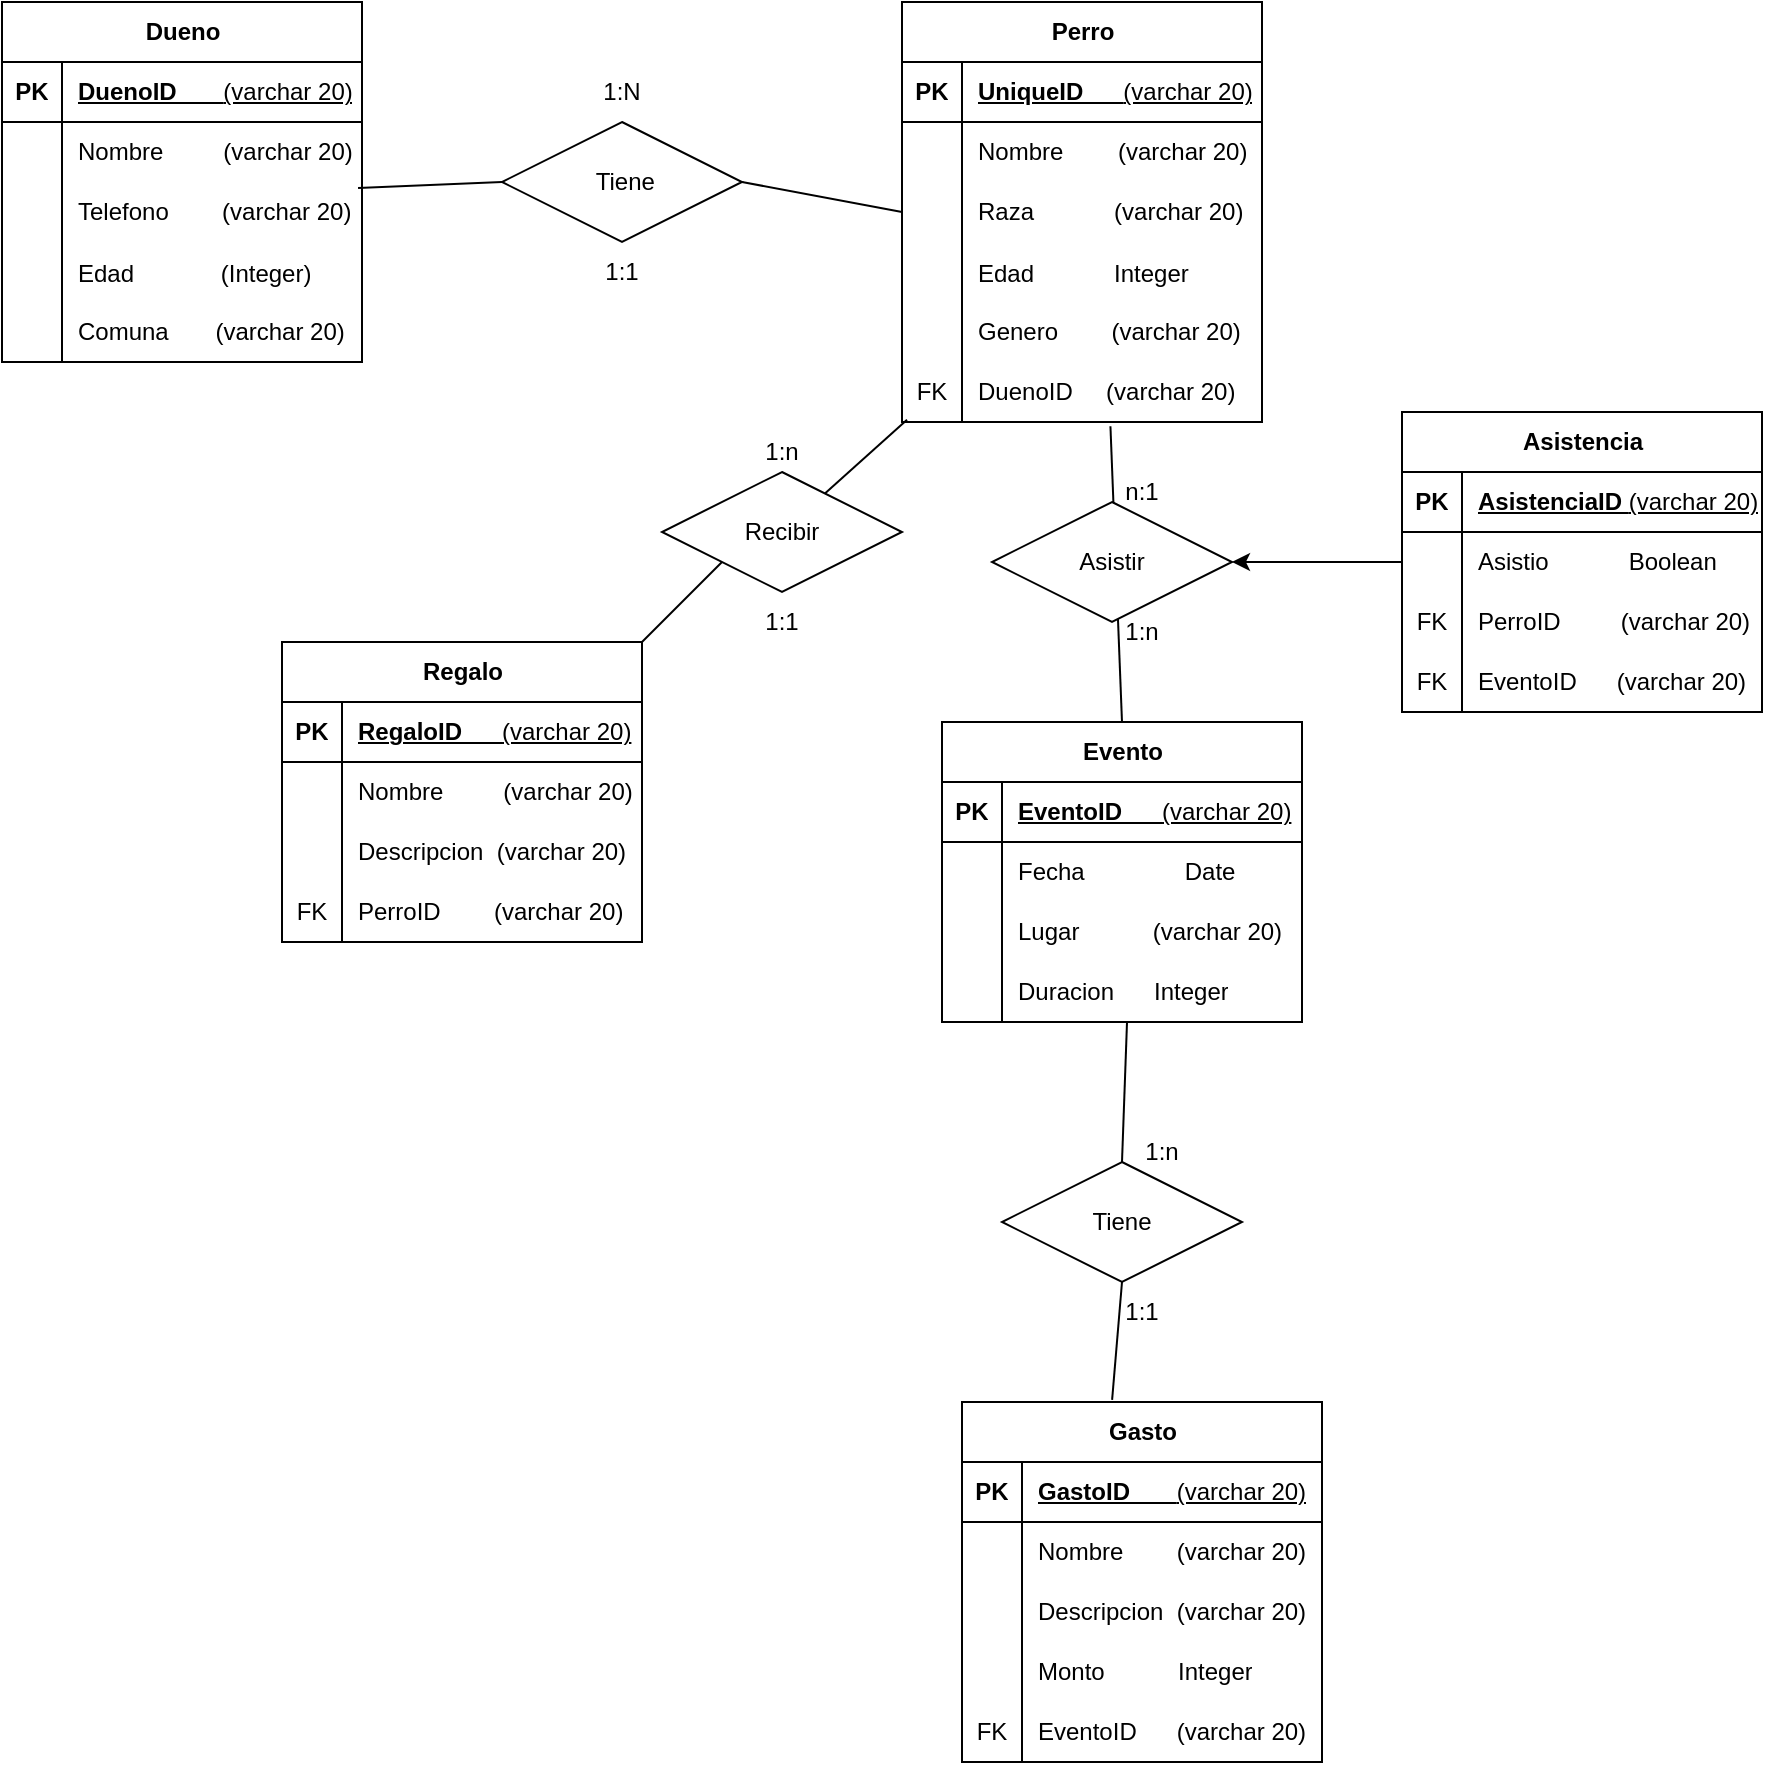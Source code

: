 <mxfile version="24.2.3" type="github">
  <diagram name="Página-1" id="rB29QYLs-iPgwsmp18JI">
    <mxGraphModel dx="1969" dy="878" grid="1" gridSize="10" guides="1" tooltips="1" connect="1" arrows="1" fold="1" page="1" pageScale="1" pageWidth="827" pageHeight="1169" math="0" shadow="0">
      <root>
        <mxCell id="0" />
        <mxCell id="1" parent="0" />
        <mxCell id="ByaUUT5esQGgXWr77BH_-1" value="Perro" style="shape=table;startSize=30;container=1;collapsible=1;childLayout=tableLayout;fixedRows=1;rowLines=0;fontStyle=1;align=center;resizeLast=1;html=1;" vertex="1" parent="1">
          <mxGeometry x="480" y="20" width="180" height="210" as="geometry" />
        </mxCell>
        <mxCell id="ByaUUT5esQGgXWr77BH_-2" value="" style="shape=tableRow;horizontal=0;startSize=0;swimlaneHead=0;swimlaneBody=0;fillColor=none;collapsible=0;dropTarget=0;points=[[0,0.5],[1,0.5]];portConstraint=eastwest;top=0;left=0;right=0;bottom=1;" vertex="1" parent="ByaUUT5esQGgXWr77BH_-1">
          <mxGeometry y="30" width="180" height="30" as="geometry" />
        </mxCell>
        <mxCell id="ByaUUT5esQGgXWr77BH_-3" value="PK" style="shape=partialRectangle;connectable=0;fillColor=none;top=0;left=0;bottom=0;right=0;fontStyle=1;overflow=hidden;whiteSpace=wrap;html=1;" vertex="1" parent="ByaUUT5esQGgXWr77BH_-2">
          <mxGeometry width="30" height="30" as="geometry">
            <mxRectangle width="30" height="30" as="alternateBounds" />
          </mxGeometry>
        </mxCell>
        <mxCell id="ByaUUT5esQGgXWr77BH_-4" value="UniqueID&amp;nbsp; &amp;nbsp; &amp;nbsp;&amp;nbsp;&lt;span style=&quot;font-weight: 400;&quot;&gt;(varchar 20)&lt;/span&gt;" style="shape=partialRectangle;connectable=0;fillColor=none;top=0;left=0;bottom=0;right=0;align=left;spacingLeft=6;fontStyle=5;overflow=hidden;whiteSpace=wrap;html=1;" vertex="1" parent="ByaUUT5esQGgXWr77BH_-2">
          <mxGeometry x="30" width="150" height="30" as="geometry">
            <mxRectangle width="150" height="30" as="alternateBounds" />
          </mxGeometry>
        </mxCell>
        <mxCell id="ByaUUT5esQGgXWr77BH_-5" value="" style="shape=tableRow;horizontal=0;startSize=0;swimlaneHead=0;swimlaneBody=0;fillColor=none;collapsible=0;dropTarget=0;points=[[0,0.5],[1,0.5]];portConstraint=eastwest;top=0;left=0;right=0;bottom=0;" vertex="1" parent="ByaUUT5esQGgXWr77BH_-1">
          <mxGeometry y="60" width="180" height="30" as="geometry" />
        </mxCell>
        <mxCell id="ByaUUT5esQGgXWr77BH_-6" value="" style="shape=partialRectangle;connectable=0;fillColor=none;top=0;left=0;bottom=0;right=0;editable=1;overflow=hidden;whiteSpace=wrap;html=1;" vertex="1" parent="ByaUUT5esQGgXWr77BH_-5">
          <mxGeometry width="30" height="30" as="geometry">
            <mxRectangle width="30" height="30" as="alternateBounds" />
          </mxGeometry>
        </mxCell>
        <mxCell id="ByaUUT5esQGgXWr77BH_-7" value="Nombre&lt;span style=&quot;white-space: pre;&quot;&gt;&#x9;&lt;/span&gt;&amp;nbsp; &amp;nbsp; &amp;nbsp;(varchar 20)" style="shape=partialRectangle;connectable=0;fillColor=none;top=0;left=0;bottom=0;right=0;align=left;spacingLeft=6;overflow=hidden;whiteSpace=wrap;html=1;" vertex="1" parent="ByaUUT5esQGgXWr77BH_-5">
          <mxGeometry x="30" width="150" height="30" as="geometry">
            <mxRectangle width="150" height="30" as="alternateBounds" />
          </mxGeometry>
        </mxCell>
        <mxCell id="ByaUUT5esQGgXWr77BH_-8" value="" style="shape=tableRow;horizontal=0;startSize=0;swimlaneHead=0;swimlaneBody=0;fillColor=none;collapsible=0;dropTarget=0;points=[[0,0.5],[1,0.5]];portConstraint=eastwest;top=0;left=0;right=0;bottom=0;" vertex="1" parent="ByaUUT5esQGgXWr77BH_-1">
          <mxGeometry y="90" width="180" height="30" as="geometry" />
        </mxCell>
        <mxCell id="ByaUUT5esQGgXWr77BH_-9" value="" style="shape=partialRectangle;connectable=0;fillColor=none;top=0;left=0;bottom=0;right=0;editable=1;overflow=hidden;whiteSpace=wrap;html=1;" vertex="1" parent="ByaUUT5esQGgXWr77BH_-8">
          <mxGeometry width="30" height="30" as="geometry">
            <mxRectangle width="30" height="30" as="alternateBounds" />
          </mxGeometry>
        </mxCell>
        <mxCell id="ByaUUT5esQGgXWr77BH_-10" value="Raza&amp;nbsp; &amp;nbsp; &amp;nbsp; &amp;nbsp; &amp;nbsp; &amp;nbsp; (varchar 20)" style="shape=partialRectangle;connectable=0;fillColor=none;top=0;left=0;bottom=0;right=0;align=left;spacingLeft=6;overflow=hidden;whiteSpace=wrap;html=1;" vertex="1" parent="ByaUUT5esQGgXWr77BH_-8">
          <mxGeometry x="30" width="150" height="30" as="geometry">
            <mxRectangle width="150" height="30" as="alternateBounds" />
          </mxGeometry>
        </mxCell>
        <mxCell id="ByaUUT5esQGgXWr77BH_-18" value="" style="shape=tableRow;horizontal=0;startSize=0;swimlaneHead=0;swimlaneBody=0;fillColor=none;collapsible=0;dropTarget=0;points=[[0,0.5],[1,0.5]];portConstraint=eastwest;top=0;left=0;right=0;bottom=0;" vertex="1" parent="ByaUUT5esQGgXWr77BH_-1">
          <mxGeometry y="120" width="180" height="30" as="geometry" />
        </mxCell>
        <mxCell id="ByaUUT5esQGgXWr77BH_-19" value="" style="shape=partialRectangle;connectable=0;fillColor=none;top=0;left=0;bottom=0;right=0;editable=1;overflow=hidden;" vertex="1" parent="ByaUUT5esQGgXWr77BH_-18">
          <mxGeometry width="30" height="30" as="geometry">
            <mxRectangle width="30" height="30" as="alternateBounds" />
          </mxGeometry>
        </mxCell>
        <mxCell id="ByaUUT5esQGgXWr77BH_-20" value="Edad            Integer" style="shape=partialRectangle;connectable=0;fillColor=none;top=0;left=0;bottom=0;right=0;align=left;spacingLeft=6;overflow=hidden;" vertex="1" parent="ByaUUT5esQGgXWr77BH_-18">
          <mxGeometry x="30" width="150" height="30" as="geometry">
            <mxRectangle width="150" height="30" as="alternateBounds" />
          </mxGeometry>
        </mxCell>
        <mxCell id="ByaUUT5esQGgXWr77BH_-11" value="" style="shape=tableRow;horizontal=0;startSize=0;swimlaneHead=0;swimlaneBody=0;fillColor=none;collapsible=0;dropTarget=0;points=[[0,0.5],[1,0.5]];portConstraint=eastwest;top=0;left=0;right=0;bottom=0;" vertex="1" parent="ByaUUT5esQGgXWr77BH_-1">
          <mxGeometry y="150" width="180" height="30" as="geometry" />
        </mxCell>
        <mxCell id="ByaUUT5esQGgXWr77BH_-12" value="" style="shape=partialRectangle;connectable=0;fillColor=none;top=0;left=0;bottom=0;right=0;editable=1;overflow=hidden;whiteSpace=wrap;html=1;" vertex="1" parent="ByaUUT5esQGgXWr77BH_-11">
          <mxGeometry width="30" height="30" as="geometry">
            <mxRectangle width="30" height="30" as="alternateBounds" />
          </mxGeometry>
        </mxCell>
        <mxCell id="ByaUUT5esQGgXWr77BH_-13" value="Genero&amp;nbsp; &amp;nbsp; &amp;nbsp; &amp;nbsp; (varchar 20)" style="shape=partialRectangle;connectable=0;fillColor=none;top=0;left=0;bottom=0;right=0;align=left;spacingLeft=6;overflow=hidden;whiteSpace=wrap;html=1;" vertex="1" parent="ByaUUT5esQGgXWr77BH_-11">
          <mxGeometry x="30" width="150" height="30" as="geometry">
            <mxRectangle width="150" height="30" as="alternateBounds" />
          </mxGeometry>
        </mxCell>
        <mxCell id="ByaUUT5esQGgXWr77BH_-22" value="" style="shape=tableRow;horizontal=0;startSize=0;swimlaneHead=0;swimlaneBody=0;fillColor=none;collapsible=0;dropTarget=0;points=[[0,0.5],[1,0.5]];portConstraint=eastwest;top=0;left=0;right=0;bottom=0;" vertex="1" parent="ByaUUT5esQGgXWr77BH_-1">
          <mxGeometry y="180" width="180" height="30" as="geometry" />
        </mxCell>
        <mxCell id="ByaUUT5esQGgXWr77BH_-23" value="FK" style="shape=partialRectangle;connectable=0;fillColor=none;top=0;left=0;bottom=0;right=0;fontStyle=0;overflow=hidden;whiteSpace=wrap;html=1;" vertex="1" parent="ByaUUT5esQGgXWr77BH_-22">
          <mxGeometry width="30" height="30" as="geometry">
            <mxRectangle width="30" height="30" as="alternateBounds" />
          </mxGeometry>
        </mxCell>
        <mxCell id="ByaUUT5esQGgXWr77BH_-24" value="DuenoID&amp;nbsp; &amp;nbsp; &amp;nbsp;(varchar 20)" style="shape=partialRectangle;connectable=0;fillColor=none;top=0;left=0;bottom=0;right=0;align=left;spacingLeft=6;fontStyle=0;overflow=hidden;whiteSpace=wrap;html=1;" vertex="1" parent="ByaUUT5esQGgXWr77BH_-22">
          <mxGeometry x="30" width="150" height="30" as="geometry">
            <mxRectangle width="150" height="30" as="alternateBounds" />
          </mxGeometry>
        </mxCell>
        <mxCell id="ByaUUT5esQGgXWr77BH_-14" value="" style="shape=tableRow;horizontal=0;startSize=0;swimlaneHead=0;swimlaneBody=0;fillColor=none;collapsible=0;dropTarget=0;points=[[0,0.5],[1,0.5]];portConstraint=eastwest;top=0;left=0;right=0;bottom=0;" vertex="1" parent="1">
          <mxGeometry x="50" y="200" width="180" height="30" as="geometry" />
        </mxCell>
        <mxCell id="ByaUUT5esQGgXWr77BH_-15" value="" style="shape=partialRectangle;connectable=0;fillColor=none;top=0;left=0;bottom=0;right=0;editable=1;overflow=hidden;whiteSpace=wrap;html=1;" vertex="1" parent="ByaUUT5esQGgXWr77BH_-14">
          <mxGeometry width="30" height="30" as="geometry">
            <mxRectangle width="30" height="30" as="alternateBounds" />
          </mxGeometry>
        </mxCell>
        <mxCell id="ByaUUT5esQGgXWr77BH_-25" value="Dueno" style="shape=table;startSize=30;container=1;collapsible=1;childLayout=tableLayout;fixedRows=1;rowLines=0;fontStyle=1;align=center;resizeLast=1;html=1;" vertex="1" parent="1">
          <mxGeometry x="30" y="20" width="180" height="180" as="geometry" />
        </mxCell>
        <mxCell id="ByaUUT5esQGgXWr77BH_-26" value="" style="shape=tableRow;horizontal=0;startSize=0;swimlaneHead=0;swimlaneBody=0;fillColor=none;collapsible=0;dropTarget=0;points=[[0,0.5],[1,0.5]];portConstraint=eastwest;top=0;left=0;right=0;bottom=1;" vertex="1" parent="ByaUUT5esQGgXWr77BH_-25">
          <mxGeometry y="30" width="180" height="30" as="geometry" />
        </mxCell>
        <mxCell id="ByaUUT5esQGgXWr77BH_-27" value="PK" style="shape=partialRectangle;connectable=0;fillColor=none;top=0;left=0;bottom=0;right=0;fontStyle=1;overflow=hidden;whiteSpace=wrap;html=1;" vertex="1" parent="ByaUUT5esQGgXWr77BH_-26">
          <mxGeometry width="30" height="30" as="geometry">
            <mxRectangle width="30" height="30" as="alternateBounds" />
          </mxGeometry>
        </mxCell>
        <mxCell id="ByaUUT5esQGgXWr77BH_-28" value="DuenoID&amp;nbsp; &amp;nbsp; &amp;nbsp; &amp;nbsp;&lt;span style=&quot;font-weight: 400;&quot;&gt;(varchar 20)&lt;/span&gt;" style="shape=partialRectangle;connectable=0;fillColor=none;top=0;left=0;bottom=0;right=0;align=left;spacingLeft=6;fontStyle=5;overflow=hidden;whiteSpace=wrap;html=1;" vertex="1" parent="ByaUUT5esQGgXWr77BH_-26">
          <mxGeometry x="30" width="150" height="30" as="geometry">
            <mxRectangle width="150" height="30" as="alternateBounds" />
          </mxGeometry>
        </mxCell>
        <mxCell id="ByaUUT5esQGgXWr77BH_-29" value="" style="shape=tableRow;horizontal=0;startSize=0;swimlaneHead=0;swimlaneBody=0;fillColor=none;collapsible=0;dropTarget=0;points=[[0,0.5],[1,0.5]];portConstraint=eastwest;top=0;left=0;right=0;bottom=0;" vertex="1" parent="ByaUUT5esQGgXWr77BH_-25">
          <mxGeometry y="60" width="180" height="30" as="geometry" />
        </mxCell>
        <mxCell id="ByaUUT5esQGgXWr77BH_-30" value="" style="shape=partialRectangle;connectable=0;fillColor=none;top=0;left=0;bottom=0;right=0;editable=1;overflow=hidden;whiteSpace=wrap;html=1;" vertex="1" parent="ByaUUT5esQGgXWr77BH_-29">
          <mxGeometry width="30" height="30" as="geometry">
            <mxRectangle width="30" height="30" as="alternateBounds" />
          </mxGeometry>
        </mxCell>
        <mxCell id="ByaUUT5esQGgXWr77BH_-31" value="Nombre&amp;nbsp; &amp;nbsp; &amp;nbsp; &amp;nbsp; &amp;nbsp;(varchar 20)" style="shape=partialRectangle;connectable=0;fillColor=none;top=0;left=0;bottom=0;right=0;align=left;spacingLeft=6;overflow=hidden;whiteSpace=wrap;html=1;" vertex="1" parent="ByaUUT5esQGgXWr77BH_-29">
          <mxGeometry x="30" width="150" height="30" as="geometry">
            <mxRectangle width="150" height="30" as="alternateBounds" />
          </mxGeometry>
        </mxCell>
        <mxCell id="ByaUUT5esQGgXWr77BH_-32" value="" style="shape=tableRow;horizontal=0;startSize=0;swimlaneHead=0;swimlaneBody=0;fillColor=none;collapsible=0;dropTarget=0;points=[[0,0.5],[1,0.5]];portConstraint=eastwest;top=0;left=0;right=0;bottom=0;" vertex="1" parent="ByaUUT5esQGgXWr77BH_-25">
          <mxGeometry y="90" width="180" height="30" as="geometry" />
        </mxCell>
        <mxCell id="ByaUUT5esQGgXWr77BH_-33" value="" style="shape=partialRectangle;connectable=0;fillColor=none;top=0;left=0;bottom=0;right=0;editable=1;overflow=hidden;whiteSpace=wrap;html=1;" vertex="1" parent="ByaUUT5esQGgXWr77BH_-32">
          <mxGeometry width="30" height="30" as="geometry">
            <mxRectangle width="30" height="30" as="alternateBounds" />
          </mxGeometry>
        </mxCell>
        <mxCell id="ByaUUT5esQGgXWr77BH_-34" value="Telefono&amp;nbsp; &amp;nbsp; &amp;nbsp; &amp;nbsp; (varchar 20)" style="shape=partialRectangle;connectable=0;fillColor=none;top=0;left=0;bottom=0;right=0;align=left;spacingLeft=6;overflow=hidden;whiteSpace=wrap;html=1;" vertex="1" parent="ByaUUT5esQGgXWr77BH_-32">
          <mxGeometry x="30" width="150" height="30" as="geometry">
            <mxRectangle width="150" height="30" as="alternateBounds" />
          </mxGeometry>
        </mxCell>
        <mxCell id="ByaUUT5esQGgXWr77BH_-38" value="" style="shape=tableRow;horizontal=0;startSize=0;swimlaneHead=0;swimlaneBody=0;fillColor=none;collapsible=0;dropTarget=0;points=[[0,0.5],[1,0.5]];portConstraint=eastwest;top=0;left=0;right=0;bottom=0;" vertex="1" parent="ByaUUT5esQGgXWr77BH_-25">
          <mxGeometry y="120" width="180" height="30" as="geometry" />
        </mxCell>
        <mxCell id="ByaUUT5esQGgXWr77BH_-39" value="" style="shape=partialRectangle;connectable=0;fillColor=none;top=0;left=0;bottom=0;right=0;editable=1;overflow=hidden;" vertex="1" parent="ByaUUT5esQGgXWr77BH_-38">
          <mxGeometry width="30" height="30" as="geometry">
            <mxRectangle width="30" height="30" as="alternateBounds" />
          </mxGeometry>
        </mxCell>
        <mxCell id="ByaUUT5esQGgXWr77BH_-40" value="Edad             (Integer)" style="shape=partialRectangle;connectable=0;fillColor=none;top=0;left=0;bottom=0;right=0;align=left;spacingLeft=6;overflow=hidden;" vertex="1" parent="ByaUUT5esQGgXWr77BH_-38">
          <mxGeometry x="30" width="150" height="30" as="geometry">
            <mxRectangle width="150" height="30" as="alternateBounds" />
          </mxGeometry>
        </mxCell>
        <mxCell id="ByaUUT5esQGgXWr77BH_-35" value="" style="shape=tableRow;horizontal=0;startSize=0;swimlaneHead=0;swimlaneBody=0;fillColor=none;collapsible=0;dropTarget=0;points=[[0,0.5],[1,0.5]];portConstraint=eastwest;top=0;left=0;right=0;bottom=0;" vertex="1" parent="ByaUUT5esQGgXWr77BH_-25">
          <mxGeometry y="150" width="180" height="30" as="geometry" />
        </mxCell>
        <mxCell id="ByaUUT5esQGgXWr77BH_-36" value="" style="shape=partialRectangle;connectable=0;fillColor=none;top=0;left=0;bottom=0;right=0;editable=1;overflow=hidden;whiteSpace=wrap;html=1;" vertex="1" parent="ByaUUT5esQGgXWr77BH_-35">
          <mxGeometry width="30" height="30" as="geometry">
            <mxRectangle width="30" height="30" as="alternateBounds" />
          </mxGeometry>
        </mxCell>
        <mxCell id="ByaUUT5esQGgXWr77BH_-37" value="Comuna&amp;nbsp; &amp;nbsp; &amp;nbsp; &amp;nbsp;(varchar 20)" style="shape=partialRectangle;connectable=0;fillColor=none;top=0;left=0;bottom=0;right=0;align=left;spacingLeft=6;overflow=hidden;whiteSpace=wrap;html=1;" vertex="1" parent="ByaUUT5esQGgXWr77BH_-35">
          <mxGeometry x="30" width="150" height="30" as="geometry">
            <mxRectangle width="150" height="30" as="alternateBounds" />
          </mxGeometry>
        </mxCell>
        <mxCell id="ByaUUT5esQGgXWr77BH_-122" style="edgeStyle=orthogonalEdgeStyle;rounded=0;orthogonalLoop=1;jettySize=auto;html=1;entryX=1;entryY=0.5;entryDx=0;entryDy=0;" edge="1" parent="1" source="ByaUUT5esQGgXWr77BH_-41" target="ByaUUT5esQGgXWr77BH_-119">
          <mxGeometry relative="1" as="geometry" />
        </mxCell>
        <mxCell id="ByaUUT5esQGgXWr77BH_-41" value="Asistencia" style="shape=table;startSize=30;container=1;collapsible=1;childLayout=tableLayout;fixedRows=1;rowLines=0;fontStyle=1;align=center;resizeLast=1;html=1;" vertex="1" parent="1">
          <mxGeometry x="730" y="225" width="180" height="150" as="geometry" />
        </mxCell>
        <mxCell id="ByaUUT5esQGgXWr77BH_-42" value="" style="shape=tableRow;horizontal=0;startSize=0;swimlaneHead=0;swimlaneBody=0;fillColor=none;collapsible=0;dropTarget=0;points=[[0,0.5],[1,0.5]];portConstraint=eastwest;top=0;left=0;right=0;bottom=1;" vertex="1" parent="ByaUUT5esQGgXWr77BH_-41">
          <mxGeometry y="30" width="180" height="30" as="geometry" />
        </mxCell>
        <mxCell id="ByaUUT5esQGgXWr77BH_-43" value="PK" style="shape=partialRectangle;connectable=0;fillColor=none;top=0;left=0;bottom=0;right=0;fontStyle=1;overflow=hidden;whiteSpace=wrap;html=1;" vertex="1" parent="ByaUUT5esQGgXWr77BH_-42">
          <mxGeometry width="30" height="30" as="geometry">
            <mxRectangle width="30" height="30" as="alternateBounds" />
          </mxGeometry>
        </mxCell>
        <mxCell id="ByaUUT5esQGgXWr77BH_-44" value="AsistenciaID&amp;nbsp;&lt;span style=&quot;font-weight: 400;&quot;&gt;(varchar 20)&lt;/span&gt;" style="shape=partialRectangle;connectable=0;fillColor=none;top=0;left=0;bottom=0;right=0;align=left;spacingLeft=6;fontStyle=5;overflow=hidden;whiteSpace=wrap;html=1;" vertex="1" parent="ByaUUT5esQGgXWr77BH_-42">
          <mxGeometry x="30" width="150" height="30" as="geometry">
            <mxRectangle width="150" height="30" as="alternateBounds" />
          </mxGeometry>
        </mxCell>
        <mxCell id="ByaUUT5esQGgXWr77BH_-45" value="" style="shape=tableRow;horizontal=0;startSize=0;swimlaneHead=0;swimlaneBody=0;fillColor=none;collapsible=0;dropTarget=0;points=[[0,0.5],[1,0.5]];portConstraint=eastwest;top=0;left=0;right=0;bottom=0;" vertex="1" parent="ByaUUT5esQGgXWr77BH_-41">
          <mxGeometry y="60" width="180" height="30" as="geometry" />
        </mxCell>
        <mxCell id="ByaUUT5esQGgXWr77BH_-46" value="" style="shape=partialRectangle;connectable=0;fillColor=none;top=0;left=0;bottom=0;right=0;editable=1;overflow=hidden;whiteSpace=wrap;html=1;" vertex="1" parent="ByaUUT5esQGgXWr77BH_-45">
          <mxGeometry width="30" height="30" as="geometry">
            <mxRectangle width="30" height="30" as="alternateBounds" />
          </mxGeometry>
        </mxCell>
        <mxCell id="ByaUUT5esQGgXWr77BH_-47" value="Asistio&amp;nbsp; &amp;nbsp; &amp;nbsp; &amp;nbsp; &amp;nbsp; &amp;nbsp; Boolean" style="shape=partialRectangle;connectable=0;fillColor=none;top=0;left=0;bottom=0;right=0;align=left;spacingLeft=6;overflow=hidden;whiteSpace=wrap;html=1;" vertex="1" parent="ByaUUT5esQGgXWr77BH_-45">
          <mxGeometry x="30" width="150" height="30" as="geometry">
            <mxRectangle width="150" height="30" as="alternateBounds" />
          </mxGeometry>
        </mxCell>
        <mxCell id="ByaUUT5esQGgXWr77BH_-54" value="" style="shape=tableRow;horizontal=0;startSize=0;swimlaneHead=0;swimlaneBody=0;fillColor=none;collapsible=0;dropTarget=0;points=[[0,0.5],[1,0.5]];portConstraint=eastwest;top=0;left=0;right=0;bottom=0;" vertex="1" parent="ByaUUT5esQGgXWr77BH_-41">
          <mxGeometry y="90" width="180" height="30" as="geometry" />
        </mxCell>
        <mxCell id="ByaUUT5esQGgXWr77BH_-55" value="FK" style="shape=partialRectangle;connectable=0;fillColor=none;top=0;left=0;bottom=0;right=0;fontStyle=0;overflow=hidden;whiteSpace=wrap;html=1;" vertex="1" parent="ByaUUT5esQGgXWr77BH_-54">
          <mxGeometry width="30" height="30" as="geometry">
            <mxRectangle width="30" height="30" as="alternateBounds" />
          </mxGeometry>
        </mxCell>
        <mxCell id="ByaUUT5esQGgXWr77BH_-56" value="PerroID&amp;nbsp; &amp;nbsp; &amp;nbsp; &amp;nbsp; &amp;nbsp;(varchar 20)" style="shape=partialRectangle;connectable=0;fillColor=none;top=0;left=0;bottom=0;right=0;align=left;spacingLeft=6;fontStyle=0;overflow=hidden;whiteSpace=wrap;html=1;" vertex="1" parent="ByaUUT5esQGgXWr77BH_-54">
          <mxGeometry x="30" width="150" height="30" as="geometry">
            <mxRectangle width="150" height="30" as="alternateBounds" />
          </mxGeometry>
        </mxCell>
        <mxCell id="ByaUUT5esQGgXWr77BH_-57" value="" style="shape=tableRow;horizontal=0;startSize=0;swimlaneHead=0;swimlaneBody=0;fillColor=none;collapsible=0;dropTarget=0;points=[[0,0.5],[1,0.5]];portConstraint=eastwest;top=0;left=0;right=0;bottom=0;" vertex="1" parent="ByaUUT5esQGgXWr77BH_-41">
          <mxGeometry y="120" width="180" height="30" as="geometry" />
        </mxCell>
        <mxCell id="ByaUUT5esQGgXWr77BH_-58" value="FK" style="shape=partialRectangle;connectable=0;fillColor=none;top=0;left=0;bottom=0;right=0;fontStyle=0;overflow=hidden;whiteSpace=wrap;html=1;" vertex="1" parent="ByaUUT5esQGgXWr77BH_-57">
          <mxGeometry width="30" height="30" as="geometry">
            <mxRectangle width="30" height="30" as="alternateBounds" />
          </mxGeometry>
        </mxCell>
        <mxCell id="ByaUUT5esQGgXWr77BH_-59" value="EventoID&amp;nbsp; &amp;nbsp; &amp;nbsp; (varchar 20)" style="shape=partialRectangle;connectable=0;fillColor=none;top=0;left=0;bottom=0;right=0;align=left;spacingLeft=6;fontStyle=0;overflow=hidden;whiteSpace=wrap;html=1;" vertex="1" parent="ByaUUT5esQGgXWr77BH_-57">
          <mxGeometry x="30" width="150" height="30" as="geometry">
            <mxRectangle width="150" height="30" as="alternateBounds" />
          </mxGeometry>
        </mxCell>
        <mxCell id="ByaUUT5esQGgXWr77BH_-60" value="Regalo" style="shape=table;startSize=30;container=1;collapsible=1;childLayout=tableLayout;fixedRows=1;rowLines=0;fontStyle=1;align=center;resizeLast=1;html=1;" vertex="1" parent="1">
          <mxGeometry x="170" y="340" width="180" height="150" as="geometry" />
        </mxCell>
        <mxCell id="ByaUUT5esQGgXWr77BH_-61" value="" style="shape=tableRow;horizontal=0;startSize=0;swimlaneHead=0;swimlaneBody=0;fillColor=none;collapsible=0;dropTarget=0;points=[[0,0.5],[1,0.5]];portConstraint=eastwest;top=0;left=0;right=0;bottom=1;" vertex="1" parent="ByaUUT5esQGgXWr77BH_-60">
          <mxGeometry y="30" width="180" height="30" as="geometry" />
        </mxCell>
        <mxCell id="ByaUUT5esQGgXWr77BH_-62" value="PK" style="shape=partialRectangle;connectable=0;fillColor=none;top=0;left=0;bottom=0;right=0;fontStyle=1;overflow=hidden;whiteSpace=wrap;html=1;" vertex="1" parent="ByaUUT5esQGgXWr77BH_-61">
          <mxGeometry width="30" height="30" as="geometry">
            <mxRectangle width="30" height="30" as="alternateBounds" />
          </mxGeometry>
        </mxCell>
        <mxCell id="ByaUUT5esQGgXWr77BH_-63" value="RegaloID&amp;nbsp; &amp;nbsp; &amp;nbsp; &lt;span style=&quot;font-weight: 400;&quot;&gt;(varchar 20)&lt;/span&gt;" style="shape=partialRectangle;connectable=0;fillColor=none;top=0;left=0;bottom=0;right=0;align=left;spacingLeft=6;fontStyle=5;overflow=hidden;whiteSpace=wrap;html=1;" vertex="1" parent="ByaUUT5esQGgXWr77BH_-61">
          <mxGeometry x="30" width="150" height="30" as="geometry">
            <mxRectangle width="150" height="30" as="alternateBounds" />
          </mxGeometry>
        </mxCell>
        <mxCell id="ByaUUT5esQGgXWr77BH_-64" value="" style="shape=tableRow;horizontal=0;startSize=0;swimlaneHead=0;swimlaneBody=0;fillColor=none;collapsible=0;dropTarget=0;points=[[0,0.5],[1,0.5]];portConstraint=eastwest;top=0;left=0;right=0;bottom=0;" vertex="1" parent="ByaUUT5esQGgXWr77BH_-60">
          <mxGeometry y="60" width="180" height="30" as="geometry" />
        </mxCell>
        <mxCell id="ByaUUT5esQGgXWr77BH_-65" value="" style="shape=partialRectangle;connectable=0;fillColor=none;top=0;left=0;bottom=0;right=0;editable=1;overflow=hidden;whiteSpace=wrap;html=1;" vertex="1" parent="ByaUUT5esQGgXWr77BH_-64">
          <mxGeometry width="30" height="30" as="geometry">
            <mxRectangle width="30" height="30" as="alternateBounds" />
          </mxGeometry>
        </mxCell>
        <mxCell id="ByaUUT5esQGgXWr77BH_-66" value="Nombre&amp;nbsp; &amp;nbsp; &amp;nbsp; &amp;nbsp; &amp;nbsp;(varchar 20)" style="shape=partialRectangle;connectable=0;fillColor=none;top=0;left=0;bottom=0;right=0;align=left;spacingLeft=6;overflow=hidden;whiteSpace=wrap;html=1;" vertex="1" parent="ByaUUT5esQGgXWr77BH_-64">
          <mxGeometry x="30" width="150" height="30" as="geometry">
            <mxRectangle width="150" height="30" as="alternateBounds" />
          </mxGeometry>
        </mxCell>
        <mxCell id="ByaUUT5esQGgXWr77BH_-67" value="" style="shape=tableRow;horizontal=0;startSize=0;swimlaneHead=0;swimlaneBody=0;fillColor=none;collapsible=0;dropTarget=0;points=[[0,0.5],[1,0.5]];portConstraint=eastwest;top=0;left=0;right=0;bottom=0;" vertex="1" parent="ByaUUT5esQGgXWr77BH_-60">
          <mxGeometry y="90" width="180" height="30" as="geometry" />
        </mxCell>
        <mxCell id="ByaUUT5esQGgXWr77BH_-68" value="" style="shape=partialRectangle;connectable=0;fillColor=none;top=0;left=0;bottom=0;right=0;editable=1;overflow=hidden;whiteSpace=wrap;html=1;" vertex="1" parent="ByaUUT5esQGgXWr77BH_-67">
          <mxGeometry width="30" height="30" as="geometry">
            <mxRectangle width="30" height="30" as="alternateBounds" />
          </mxGeometry>
        </mxCell>
        <mxCell id="ByaUUT5esQGgXWr77BH_-69" value="Descripcion&amp;nbsp; (varchar 20)" style="shape=partialRectangle;connectable=0;fillColor=none;top=0;left=0;bottom=0;right=0;align=left;spacingLeft=6;overflow=hidden;whiteSpace=wrap;html=1;" vertex="1" parent="ByaUUT5esQGgXWr77BH_-67">
          <mxGeometry x="30" width="150" height="30" as="geometry">
            <mxRectangle width="150" height="30" as="alternateBounds" />
          </mxGeometry>
        </mxCell>
        <mxCell id="ByaUUT5esQGgXWr77BH_-73" value="" style="shape=tableRow;horizontal=0;startSize=0;swimlaneHead=0;swimlaneBody=0;fillColor=none;collapsible=0;dropTarget=0;points=[[0,0.5],[1,0.5]];portConstraint=eastwest;top=0;left=0;right=0;bottom=0;" vertex="1" parent="ByaUUT5esQGgXWr77BH_-60">
          <mxGeometry y="120" width="180" height="30" as="geometry" />
        </mxCell>
        <mxCell id="ByaUUT5esQGgXWr77BH_-74" value="FK" style="shape=partialRectangle;connectable=0;fillColor=none;top=0;left=0;bottom=0;right=0;fontStyle=0;overflow=hidden;whiteSpace=wrap;html=1;" vertex="1" parent="ByaUUT5esQGgXWr77BH_-73">
          <mxGeometry width="30" height="30" as="geometry">
            <mxRectangle width="30" height="30" as="alternateBounds" />
          </mxGeometry>
        </mxCell>
        <mxCell id="ByaUUT5esQGgXWr77BH_-75" value="PerroID&amp;nbsp; &amp;nbsp; &amp;nbsp; &amp;nbsp; (varchar 20)" style="shape=partialRectangle;connectable=0;fillColor=none;top=0;left=0;bottom=0;right=0;align=left;spacingLeft=6;fontStyle=0;overflow=hidden;whiteSpace=wrap;html=1;" vertex="1" parent="ByaUUT5esQGgXWr77BH_-73">
          <mxGeometry x="30" width="150" height="30" as="geometry">
            <mxRectangle width="150" height="30" as="alternateBounds" />
          </mxGeometry>
        </mxCell>
        <mxCell id="ByaUUT5esQGgXWr77BH_-76" value="Gasto" style="shape=table;startSize=30;container=1;collapsible=1;childLayout=tableLayout;fixedRows=1;rowLines=0;fontStyle=1;align=center;resizeLast=1;html=1;" vertex="1" parent="1">
          <mxGeometry x="510" y="720" width="180" height="180" as="geometry" />
        </mxCell>
        <mxCell id="ByaUUT5esQGgXWr77BH_-77" value="" style="shape=tableRow;horizontal=0;startSize=0;swimlaneHead=0;swimlaneBody=0;fillColor=none;collapsible=0;dropTarget=0;points=[[0,0.5],[1,0.5]];portConstraint=eastwest;top=0;left=0;right=0;bottom=1;" vertex="1" parent="ByaUUT5esQGgXWr77BH_-76">
          <mxGeometry y="30" width="180" height="30" as="geometry" />
        </mxCell>
        <mxCell id="ByaUUT5esQGgXWr77BH_-78" value="PK" style="shape=partialRectangle;connectable=0;fillColor=none;top=0;left=0;bottom=0;right=0;fontStyle=1;overflow=hidden;whiteSpace=wrap;html=1;" vertex="1" parent="ByaUUT5esQGgXWr77BH_-77">
          <mxGeometry width="30" height="30" as="geometry">
            <mxRectangle width="30" height="30" as="alternateBounds" />
          </mxGeometry>
        </mxCell>
        <mxCell id="ByaUUT5esQGgXWr77BH_-79" value="GastoID&amp;nbsp; &amp;nbsp; &amp;nbsp; &amp;nbsp;&lt;span style=&quot;font-weight: 400;&quot;&gt;(varchar 20)&lt;/span&gt;" style="shape=partialRectangle;connectable=0;fillColor=none;top=0;left=0;bottom=0;right=0;align=left;spacingLeft=6;fontStyle=5;overflow=hidden;whiteSpace=wrap;html=1;" vertex="1" parent="ByaUUT5esQGgXWr77BH_-77">
          <mxGeometry x="30" width="150" height="30" as="geometry">
            <mxRectangle width="150" height="30" as="alternateBounds" />
          </mxGeometry>
        </mxCell>
        <mxCell id="ByaUUT5esQGgXWr77BH_-80" value="" style="shape=tableRow;horizontal=0;startSize=0;swimlaneHead=0;swimlaneBody=0;fillColor=none;collapsible=0;dropTarget=0;points=[[0,0.5],[1,0.5]];portConstraint=eastwest;top=0;left=0;right=0;bottom=0;" vertex="1" parent="ByaUUT5esQGgXWr77BH_-76">
          <mxGeometry y="60" width="180" height="30" as="geometry" />
        </mxCell>
        <mxCell id="ByaUUT5esQGgXWr77BH_-81" value="" style="shape=partialRectangle;connectable=0;fillColor=none;top=0;left=0;bottom=0;right=0;editable=1;overflow=hidden;whiteSpace=wrap;html=1;" vertex="1" parent="ByaUUT5esQGgXWr77BH_-80">
          <mxGeometry width="30" height="30" as="geometry">
            <mxRectangle width="30" height="30" as="alternateBounds" />
          </mxGeometry>
        </mxCell>
        <mxCell id="ByaUUT5esQGgXWr77BH_-82" value="Nombre&amp;nbsp; &amp;nbsp; &amp;nbsp; &amp;nbsp; (varchar 20)" style="shape=partialRectangle;connectable=0;fillColor=none;top=0;left=0;bottom=0;right=0;align=left;spacingLeft=6;overflow=hidden;whiteSpace=wrap;html=1;" vertex="1" parent="ByaUUT5esQGgXWr77BH_-80">
          <mxGeometry x="30" width="150" height="30" as="geometry">
            <mxRectangle width="150" height="30" as="alternateBounds" />
          </mxGeometry>
        </mxCell>
        <mxCell id="ByaUUT5esQGgXWr77BH_-83" value="" style="shape=tableRow;horizontal=0;startSize=0;swimlaneHead=0;swimlaneBody=0;fillColor=none;collapsible=0;dropTarget=0;points=[[0,0.5],[1,0.5]];portConstraint=eastwest;top=0;left=0;right=0;bottom=0;" vertex="1" parent="ByaUUT5esQGgXWr77BH_-76">
          <mxGeometry y="90" width="180" height="30" as="geometry" />
        </mxCell>
        <mxCell id="ByaUUT5esQGgXWr77BH_-84" value="" style="shape=partialRectangle;connectable=0;fillColor=none;top=0;left=0;bottom=0;right=0;editable=1;overflow=hidden;whiteSpace=wrap;html=1;" vertex="1" parent="ByaUUT5esQGgXWr77BH_-83">
          <mxGeometry width="30" height="30" as="geometry">
            <mxRectangle width="30" height="30" as="alternateBounds" />
          </mxGeometry>
        </mxCell>
        <mxCell id="ByaUUT5esQGgXWr77BH_-85" value="Descripcion&amp;nbsp; (varchar 20)" style="shape=partialRectangle;connectable=0;fillColor=none;top=0;left=0;bottom=0;right=0;align=left;spacingLeft=6;overflow=hidden;whiteSpace=wrap;html=1;" vertex="1" parent="ByaUUT5esQGgXWr77BH_-83">
          <mxGeometry x="30" width="150" height="30" as="geometry">
            <mxRectangle width="150" height="30" as="alternateBounds" />
          </mxGeometry>
        </mxCell>
        <mxCell id="ByaUUT5esQGgXWr77BH_-86" value="" style="shape=tableRow;horizontal=0;startSize=0;swimlaneHead=0;swimlaneBody=0;fillColor=none;collapsible=0;dropTarget=0;points=[[0,0.5],[1,0.5]];portConstraint=eastwest;top=0;left=0;right=0;bottom=0;" vertex="1" parent="ByaUUT5esQGgXWr77BH_-76">
          <mxGeometry y="120" width="180" height="30" as="geometry" />
        </mxCell>
        <mxCell id="ByaUUT5esQGgXWr77BH_-87" value="" style="shape=partialRectangle;connectable=0;fillColor=none;top=0;left=0;bottom=0;right=0;editable=1;overflow=hidden;whiteSpace=wrap;html=1;" vertex="1" parent="ByaUUT5esQGgXWr77BH_-86">
          <mxGeometry width="30" height="30" as="geometry">
            <mxRectangle width="30" height="30" as="alternateBounds" />
          </mxGeometry>
        </mxCell>
        <mxCell id="ByaUUT5esQGgXWr77BH_-88" value="Monto&amp;nbsp; &amp;nbsp; &amp;nbsp; &amp;nbsp; &amp;nbsp; &amp;nbsp;Integer" style="shape=partialRectangle;connectable=0;fillColor=none;top=0;left=0;bottom=0;right=0;align=left;spacingLeft=6;overflow=hidden;whiteSpace=wrap;html=1;" vertex="1" parent="ByaUUT5esQGgXWr77BH_-86">
          <mxGeometry x="30" width="150" height="30" as="geometry">
            <mxRectangle width="150" height="30" as="alternateBounds" />
          </mxGeometry>
        </mxCell>
        <mxCell id="ByaUUT5esQGgXWr77BH_-89" value="" style="shape=tableRow;horizontal=0;startSize=0;swimlaneHead=0;swimlaneBody=0;fillColor=none;collapsible=0;dropTarget=0;points=[[0,0.5],[1,0.5]];portConstraint=eastwest;top=0;left=0;right=0;bottom=0;" vertex="1" parent="ByaUUT5esQGgXWr77BH_-76">
          <mxGeometry y="150" width="180" height="30" as="geometry" />
        </mxCell>
        <mxCell id="ByaUUT5esQGgXWr77BH_-90" value="FK" style="shape=partialRectangle;connectable=0;fillColor=none;top=0;left=0;bottom=0;right=0;fontStyle=0;overflow=hidden;whiteSpace=wrap;html=1;" vertex="1" parent="ByaUUT5esQGgXWr77BH_-89">
          <mxGeometry width="30" height="30" as="geometry">
            <mxRectangle width="30" height="30" as="alternateBounds" />
          </mxGeometry>
        </mxCell>
        <mxCell id="ByaUUT5esQGgXWr77BH_-91" value="EventoID&amp;nbsp; &amp;nbsp; &amp;nbsp; (varchar 20)" style="shape=partialRectangle;connectable=0;fillColor=none;top=0;left=0;bottom=0;right=0;align=left;spacingLeft=6;fontStyle=0;overflow=hidden;whiteSpace=wrap;html=1;" vertex="1" parent="ByaUUT5esQGgXWr77BH_-89">
          <mxGeometry x="30" width="150" height="30" as="geometry">
            <mxRectangle width="150" height="30" as="alternateBounds" />
          </mxGeometry>
        </mxCell>
        <mxCell id="ByaUUT5esQGgXWr77BH_-92" value="Evento" style="shape=table;startSize=30;container=1;collapsible=1;childLayout=tableLayout;fixedRows=1;rowLines=0;fontStyle=1;align=center;resizeLast=1;html=1;" vertex="1" parent="1">
          <mxGeometry x="500" y="380" width="180" height="150" as="geometry" />
        </mxCell>
        <mxCell id="ByaUUT5esQGgXWr77BH_-93" value="" style="shape=tableRow;horizontal=0;startSize=0;swimlaneHead=0;swimlaneBody=0;fillColor=none;collapsible=0;dropTarget=0;points=[[0,0.5],[1,0.5]];portConstraint=eastwest;top=0;left=0;right=0;bottom=1;" vertex="1" parent="ByaUUT5esQGgXWr77BH_-92">
          <mxGeometry y="30" width="180" height="30" as="geometry" />
        </mxCell>
        <mxCell id="ByaUUT5esQGgXWr77BH_-94" value="PK" style="shape=partialRectangle;connectable=0;fillColor=none;top=0;left=0;bottom=0;right=0;fontStyle=1;overflow=hidden;whiteSpace=wrap;html=1;" vertex="1" parent="ByaUUT5esQGgXWr77BH_-93">
          <mxGeometry width="30" height="30" as="geometry">
            <mxRectangle width="30" height="30" as="alternateBounds" />
          </mxGeometry>
        </mxCell>
        <mxCell id="ByaUUT5esQGgXWr77BH_-95" value="EventoID&amp;nbsp; &amp;nbsp; &amp;nbsp; &lt;span style=&quot;font-weight: 400;&quot;&gt;(varchar 20)&lt;/span&gt;" style="shape=partialRectangle;connectable=0;fillColor=none;top=0;left=0;bottom=0;right=0;align=left;spacingLeft=6;fontStyle=5;overflow=hidden;whiteSpace=wrap;html=1;" vertex="1" parent="ByaUUT5esQGgXWr77BH_-93">
          <mxGeometry x="30" width="150" height="30" as="geometry">
            <mxRectangle width="150" height="30" as="alternateBounds" />
          </mxGeometry>
        </mxCell>
        <mxCell id="ByaUUT5esQGgXWr77BH_-96" value="" style="shape=tableRow;horizontal=0;startSize=0;swimlaneHead=0;swimlaneBody=0;fillColor=none;collapsible=0;dropTarget=0;points=[[0,0.5],[1,0.5]];portConstraint=eastwest;top=0;left=0;right=0;bottom=0;" vertex="1" parent="ByaUUT5esQGgXWr77BH_-92">
          <mxGeometry y="60" width="180" height="30" as="geometry" />
        </mxCell>
        <mxCell id="ByaUUT5esQGgXWr77BH_-97" value="" style="shape=partialRectangle;connectable=0;fillColor=none;top=0;left=0;bottom=0;right=0;editable=1;overflow=hidden;whiteSpace=wrap;html=1;" vertex="1" parent="ByaUUT5esQGgXWr77BH_-96">
          <mxGeometry width="30" height="30" as="geometry">
            <mxRectangle width="30" height="30" as="alternateBounds" />
          </mxGeometry>
        </mxCell>
        <mxCell id="ByaUUT5esQGgXWr77BH_-98" value="Fecha&amp;nbsp; &amp;nbsp; &amp;nbsp; &amp;nbsp; &amp;nbsp; &amp;nbsp; &amp;nbsp; &amp;nbsp;Date" style="shape=partialRectangle;connectable=0;fillColor=none;top=0;left=0;bottom=0;right=0;align=left;spacingLeft=6;overflow=hidden;whiteSpace=wrap;html=1;" vertex="1" parent="ByaUUT5esQGgXWr77BH_-96">
          <mxGeometry x="30" width="150" height="30" as="geometry">
            <mxRectangle width="150" height="30" as="alternateBounds" />
          </mxGeometry>
        </mxCell>
        <mxCell id="ByaUUT5esQGgXWr77BH_-99" value="" style="shape=tableRow;horizontal=0;startSize=0;swimlaneHead=0;swimlaneBody=0;fillColor=none;collapsible=0;dropTarget=0;points=[[0,0.5],[1,0.5]];portConstraint=eastwest;top=0;left=0;right=0;bottom=0;" vertex="1" parent="ByaUUT5esQGgXWr77BH_-92">
          <mxGeometry y="90" width="180" height="30" as="geometry" />
        </mxCell>
        <mxCell id="ByaUUT5esQGgXWr77BH_-100" value="" style="shape=partialRectangle;connectable=0;fillColor=none;top=0;left=0;bottom=0;right=0;editable=1;overflow=hidden;whiteSpace=wrap;html=1;" vertex="1" parent="ByaUUT5esQGgXWr77BH_-99">
          <mxGeometry width="30" height="30" as="geometry">
            <mxRectangle width="30" height="30" as="alternateBounds" />
          </mxGeometry>
        </mxCell>
        <mxCell id="ByaUUT5esQGgXWr77BH_-101" value="Lugar&amp;nbsp; &amp;nbsp; &amp;nbsp; &amp;nbsp; &amp;nbsp; &amp;nbsp;(varchar 20)" style="shape=partialRectangle;connectable=0;fillColor=none;top=0;left=0;bottom=0;right=0;align=left;spacingLeft=6;overflow=hidden;whiteSpace=wrap;html=1;" vertex="1" parent="ByaUUT5esQGgXWr77BH_-99">
          <mxGeometry x="30" width="150" height="30" as="geometry">
            <mxRectangle width="150" height="30" as="alternateBounds" />
          </mxGeometry>
        </mxCell>
        <mxCell id="ByaUUT5esQGgXWr77BH_-102" value="" style="shape=tableRow;horizontal=0;startSize=0;swimlaneHead=0;swimlaneBody=0;fillColor=none;collapsible=0;dropTarget=0;points=[[0,0.5],[1,0.5]];portConstraint=eastwest;top=0;left=0;right=0;bottom=0;" vertex="1" parent="ByaUUT5esQGgXWr77BH_-92">
          <mxGeometry y="120" width="180" height="30" as="geometry" />
        </mxCell>
        <mxCell id="ByaUUT5esQGgXWr77BH_-103" value="" style="shape=partialRectangle;connectable=0;fillColor=none;top=0;left=0;bottom=0;right=0;editable=1;overflow=hidden;whiteSpace=wrap;html=1;" vertex="1" parent="ByaUUT5esQGgXWr77BH_-102">
          <mxGeometry width="30" height="30" as="geometry">
            <mxRectangle width="30" height="30" as="alternateBounds" />
          </mxGeometry>
        </mxCell>
        <mxCell id="ByaUUT5esQGgXWr77BH_-104" value="Duracion&amp;nbsp; &amp;nbsp; &amp;nbsp; Integer" style="shape=partialRectangle;connectable=0;fillColor=none;top=0;left=0;bottom=0;right=0;align=left;spacingLeft=6;overflow=hidden;whiteSpace=wrap;html=1;" vertex="1" parent="ByaUUT5esQGgXWr77BH_-102">
          <mxGeometry x="30" width="150" height="30" as="geometry">
            <mxRectangle width="150" height="30" as="alternateBounds" />
          </mxGeometry>
        </mxCell>
        <mxCell id="ByaUUT5esQGgXWr77BH_-108" value="&amp;nbsp;Tiene" style="shape=rhombus;perimeter=rhombusPerimeter;whiteSpace=wrap;html=1;align=center;" vertex="1" parent="1">
          <mxGeometry x="280" y="80" width="120" height="60" as="geometry" />
        </mxCell>
        <mxCell id="ByaUUT5esQGgXWr77BH_-109" value="" style="endArrow=none;html=1;rounded=0;entryX=0;entryY=0.5;entryDx=0;entryDy=0;exitX=1;exitY=0.5;exitDx=0;exitDy=0;" edge="1" parent="1" source="ByaUUT5esQGgXWr77BH_-108" target="ByaUUT5esQGgXWr77BH_-8">
          <mxGeometry relative="1" as="geometry">
            <mxPoint x="390" y="110" as="sourcePoint" />
            <mxPoint x="470" y="109.5" as="targetPoint" />
          </mxGeometry>
        </mxCell>
        <mxCell id="ByaUUT5esQGgXWr77BH_-110" value="" style="endArrow=none;html=1;rounded=0;exitX=0.989;exitY=1.1;exitDx=0;exitDy=0;exitPerimeter=0;entryX=0;entryY=0.5;entryDx=0;entryDy=0;" edge="1" parent="1" source="ByaUUT5esQGgXWr77BH_-29" target="ByaUUT5esQGgXWr77BH_-108">
          <mxGeometry relative="1" as="geometry">
            <mxPoint x="110" y="109.5" as="sourcePoint" />
            <mxPoint x="270" y="109.5" as="targetPoint" />
          </mxGeometry>
        </mxCell>
        <mxCell id="ByaUUT5esQGgXWr77BH_-111" value="1:N" style="text;html=1;align=center;verticalAlign=middle;whiteSpace=wrap;rounded=0;" vertex="1" parent="1">
          <mxGeometry x="310" y="50" width="60" height="30" as="geometry" />
        </mxCell>
        <mxCell id="ByaUUT5esQGgXWr77BH_-112" value="1:1" style="text;html=1;align=center;verticalAlign=middle;whiteSpace=wrap;rounded=0;" vertex="1" parent="1">
          <mxGeometry x="310" y="140" width="60" height="30" as="geometry" />
        </mxCell>
        <mxCell id="ByaUUT5esQGgXWr77BH_-118" value="" style="endArrow=none;html=1;rounded=0;entryX=0.579;entryY=1.072;entryDx=0;entryDy=0;entryPerimeter=0;exitX=0.5;exitY=0;exitDx=0;exitDy=0;" edge="1" parent="1" source="ByaUUT5esQGgXWr77BH_-92" target="ByaUUT5esQGgXWr77BH_-22">
          <mxGeometry relative="1" as="geometry">
            <mxPoint x="280" y="320" as="sourcePoint" />
            <mxPoint x="440" y="320" as="targetPoint" />
          </mxGeometry>
        </mxCell>
        <mxCell id="ByaUUT5esQGgXWr77BH_-119" value="Asistir" style="shape=rhombus;perimeter=rhombusPerimeter;whiteSpace=wrap;html=1;align=center;" vertex="1" parent="1">
          <mxGeometry x="525" y="270" width="120" height="60" as="geometry" />
        </mxCell>
        <mxCell id="ByaUUT5esQGgXWr77BH_-120" value="n:1" style="text;html=1;align=center;verticalAlign=middle;whiteSpace=wrap;rounded=0;" vertex="1" parent="1">
          <mxGeometry x="570" y="250" width="60" height="30" as="geometry" />
        </mxCell>
        <mxCell id="ByaUUT5esQGgXWr77BH_-121" value="1:n" style="text;html=1;align=center;verticalAlign=middle;whiteSpace=wrap;rounded=0;" vertex="1" parent="1">
          <mxGeometry x="570" y="320" width="60" height="30" as="geometry" />
        </mxCell>
        <mxCell id="ByaUUT5esQGgXWr77BH_-123" value="Recibir" style="shape=rhombus;perimeter=rhombusPerimeter;whiteSpace=wrap;html=1;align=center;" vertex="1" parent="1">
          <mxGeometry x="360" y="255" width="120" height="60" as="geometry" />
        </mxCell>
        <mxCell id="ByaUUT5esQGgXWr77BH_-125" value="" style="endArrow=none;html=1;rounded=0;entryX=0.014;entryY=0.961;entryDx=0;entryDy=0;entryPerimeter=0;" edge="1" parent="1" source="ByaUUT5esQGgXWr77BH_-123" target="ByaUUT5esQGgXWr77BH_-22">
          <mxGeometry relative="1" as="geometry">
            <mxPoint x="320" y="220" as="sourcePoint" />
            <mxPoint x="480" y="220" as="targetPoint" />
          </mxGeometry>
        </mxCell>
        <mxCell id="ByaUUT5esQGgXWr77BH_-126" value="" style="endArrow=none;html=1;rounded=0;exitX=0;exitY=1;exitDx=0;exitDy=0;entryX=1;entryY=0;entryDx=0;entryDy=0;" edge="1" parent="1" source="ByaUUT5esQGgXWr77BH_-123" target="ByaUUT5esQGgXWr77BH_-60">
          <mxGeometry relative="1" as="geometry">
            <mxPoint x="390" y="370" as="sourcePoint" />
            <mxPoint x="550" y="370" as="targetPoint" />
          </mxGeometry>
        </mxCell>
        <mxCell id="ByaUUT5esQGgXWr77BH_-131" value="1:n" style="text;html=1;align=center;verticalAlign=middle;whiteSpace=wrap;rounded=0;" vertex="1" parent="1">
          <mxGeometry x="390" y="230" width="60" height="30" as="geometry" />
        </mxCell>
        <mxCell id="ByaUUT5esQGgXWr77BH_-134" value="1:1" style="text;html=1;align=center;verticalAlign=middle;whiteSpace=wrap;rounded=0;" vertex="1" parent="1">
          <mxGeometry x="390" y="315" width="60" height="30" as="geometry" />
        </mxCell>
        <mxCell id="ByaUUT5esQGgXWr77BH_-135" value="Tiene" style="shape=rhombus;perimeter=rhombusPerimeter;whiteSpace=wrap;html=1;align=center;" vertex="1" parent="1">
          <mxGeometry x="530" y="600" width="120" height="60" as="geometry" />
        </mxCell>
        <mxCell id="ByaUUT5esQGgXWr77BH_-136" value="" style="endArrow=none;html=1;rounded=0;entryX=0.514;entryY=0.989;entryDx=0;entryDy=0;entryPerimeter=0;exitX=0.5;exitY=0;exitDx=0;exitDy=0;" edge="1" parent="1" source="ByaUUT5esQGgXWr77BH_-135" target="ByaUUT5esQGgXWr77BH_-102">
          <mxGeometry relative="1" as="geometry">
            <mxPoint x="360" y="570" as="sourcePoint" />
            <mxPoint x="520" y="570" as="targetPoint" />
          </mxGeometry>
        </mxCell>
        <mxCell id="ByaUUT5esQGgXWr77BH_-138" value="" style="endArrow=none;html=1;rounded=0;exitX=0.5;exitY=1;exitDx=0;exitDy=0;entryX=0.417;entryY=-0.006;entryDx=0;entryDy=0;entryPerimeter=0;" edge="1" parent="1" source="ByaUUT5esQGgXWr77BH_-135" target="ByaUUT5esQGgXWr77BH_-76">
          <mxGeometry relative="1" as="geometry">
            <mxPoint x="380" y="620" as="sourcePoint" />
            <mxPoint x="540" y="620" as="targetPoint" />
          </mxGeometry>
        </mxCell>
        <mxCell id="ByaUUT5esQGgXWr77BH_-143" value="1:n" style="text;html=1;align=center;verticalAlign=middle;whiteSpace=wrap;rounded=0;" vertex="1" parent="1">
          <mxGeometry x="580" y="580" width="60" height="30" as="geometry" />
        </mxCell>
        <mxCell id="ByaUUT5esQGgXWr77BH_-144" value="1:1" style="text;html=1;align=center;verticalAlign=middle;whiteSpace=wrap;rounded=0;" vertex="1" parent="1">
          <mxGeometry x="570" y="660" width="60" height="30" as="geometry" />
        </mxCell>
      </root>
    </mxGraphModel>
  </diagram>
</mxfile>

